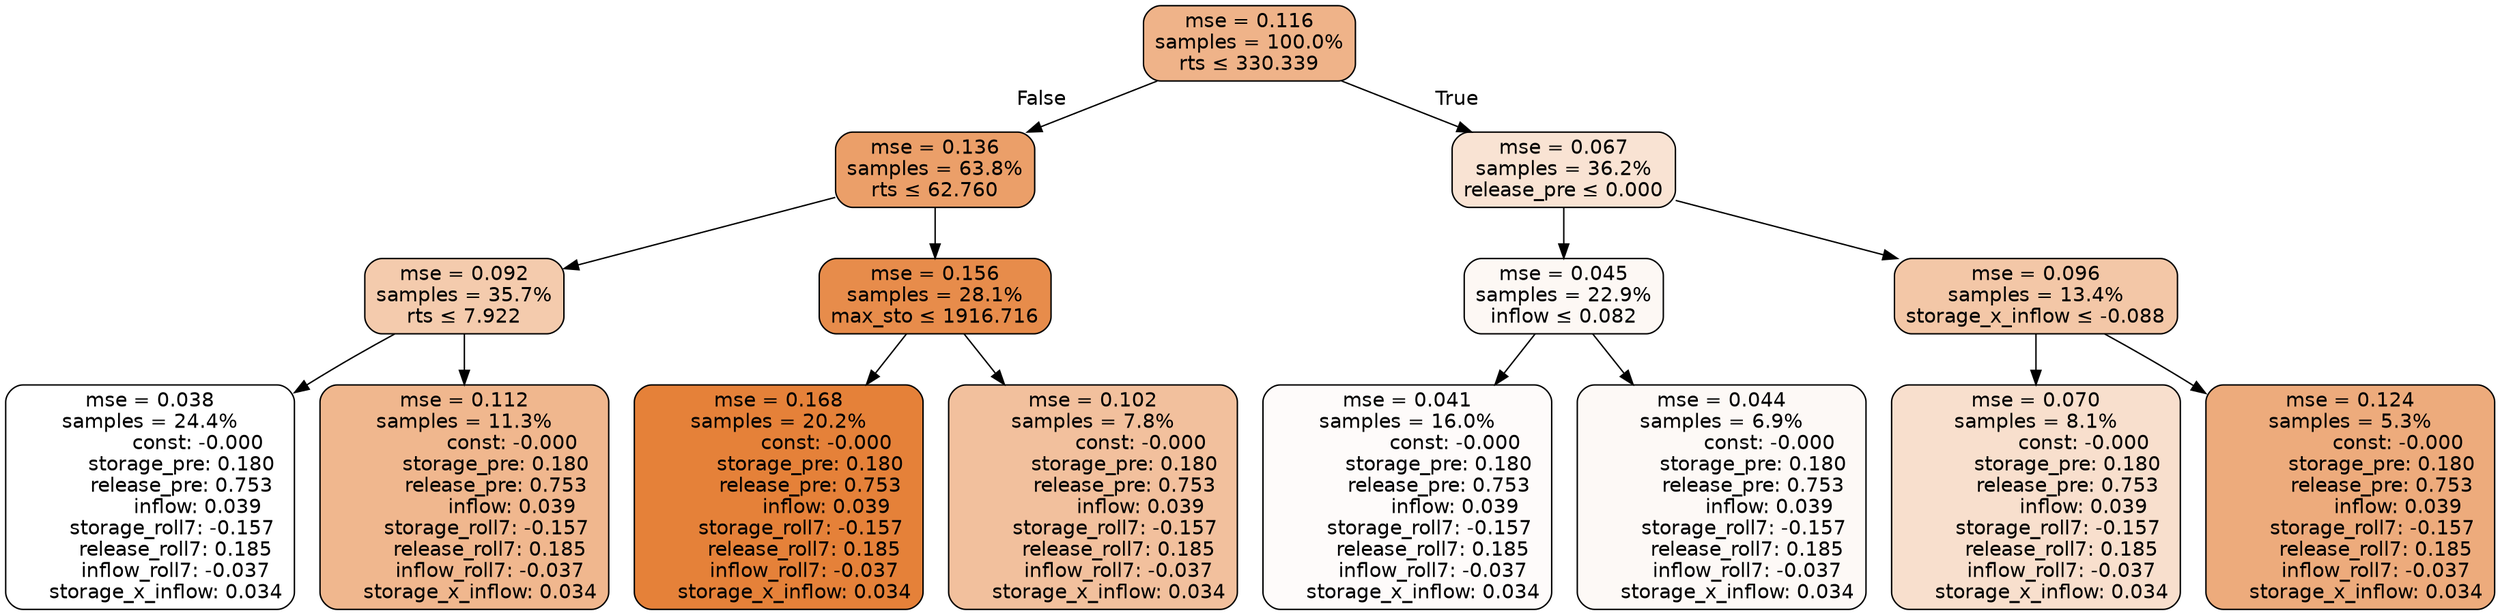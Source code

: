 digraph tree {
node [shape=rectangle, style="filled, rounded", color="black", fontname=helvetica] ;
edge [fontname=helvetica] ;
	"0" [label="mse = 0.116
samples = 100.0%
rts &le; 330.339", fillcolor="#efb389"]
	"1" [label="mse = 0.136
samples = 63.8%
rts &le; 62.760", fillcolor="#eb9f69"]
	"2" [label="mse = 0.092
samples = 35.7%
rts &le; 7.922", fillcolor="#f4cbad"]
	"3" [label="mse = 0.038
samples = 24.4%
               const: -0.000
          storage_pre: 0.180
          release_pre: 0.753
               inflow: 0.039
       storage_roll7: -0.157
        release_roll7: 0.185
        inflow_roll7: -0.037
     storage_x_inflow: 0.034", fillcolor="#ffffff"]
	"4" [label="mse = 0.112
samples = 11.3%
               const: -0.000
          storage_pre: 0.180
          release_pre: 0.753
               inflow: 0.039
       storage_roll7: -0.157
        release_roll7: 0.185
        inflow_roll7: -0.037
     storage_x_inflow: 0.034", fillcolor="#f0b78e"]
	"5" [label="mse = 0.156
samples = 28.1%
max_sto &le; 1916.716", fillcolor="#e78c4b"]
	"6" [label="mse = 0.168
samples = 20.2%
               const: -0.000
          storage_pre: 0.180
          release_pre: 0.753
               inflow: 0.039
       storage_roll7: -0.157
        release_roll7: 0.185
        inflow_roll7: -0.037
     storage_x_inflow: 0.034", fillcolor="#e58139"]
	"7" [label="mse = 0.102
samples = 7.8%
               const: -0.000
          storage_pre: 0.180
          release_pre: 0.753
               inflow: 0.039
       storage_roll7: -0.157
        release_roll7: 0.185
        inflow_roll7: -0.037
     storage_x_inflow: 0.034", fillcolor="#f2c09d"]
	"8" [label="mse = 0.067
samples = 36.2%
release_pre &le; 0.000", fillcolor="#f9e3d3"]
	"9" [label="mse = 0.045
samples = 22.9%
inflow &le; 0.082", fillcolor="#fdf8f4"]
	"10" [label="mse = 0.041
samples = 16.0%
               const: -0.000
          storage_pre: 0.180
          release_pre: 0.753
               inflow: 0.039
       storage_roll7: -0.157
        release_roll7: 0.185
        inflow_roll7: -0.037
     storage_x_inflow: 0.034", fillcolor="#fefbfa"]
	"11" [label="mse = 0.044
samples = 6.9%
               const: -0.000
          storage_pre: 0.180
          release_pre: 0.753
               inflow: 0.039
       storage_roll7: -0.157
        release_roll7: 0.185
        inflow_roll7: -0.037
     storage_x_inflow: 0.034", fillcolor="#fdf9f6"]
	"12" [label="mse = 0.096
samples = 13.4%
storage_x_inflow &le; -0.088", fillcolor="#f3c7a7"]
	"13" [label="mse = 0.070
samples = 8.1%
               const: -0.000
          storage_pre: 0.180
          release_pre: 0.753
               inflow: 0.039
       storage_roll7: -0.157
        release_roll7: 0.185
        inflow_roll7: -0.037
     storage_x_inflow: 0.034", fillcolor="#f8dfcd"]
	"14" [label="mse = 0.124
samples = 5.3%
               const: -0.000
          storage_pre: 0.180
          release_pre: 0.753
               inflow: 0.039
       storage_roll7: -0.157
        release_roll7: 0.185
        inflow_roll7: -0.037
     storage_x_inflow: 0.034", fillcolor="#edab7c"]

	"0" -> "1" [labeldistance=2.5, labelangle=45, headlabel="False"]
	"1" -> "2"
	"2" -> "3"
	"2" -> "4"
	"1" -> "5"
	"5" -> "6"
	"5" -> "7"
	"0" -> "8" [labeldistance=2.5, labelangle=-45, headlabel="True"]
	"8" -> "9"
	"9" -> "10"
	"9" -> "11"
	"8" -> "12"
	"12" -> "13"
	"12" -> "14"
}